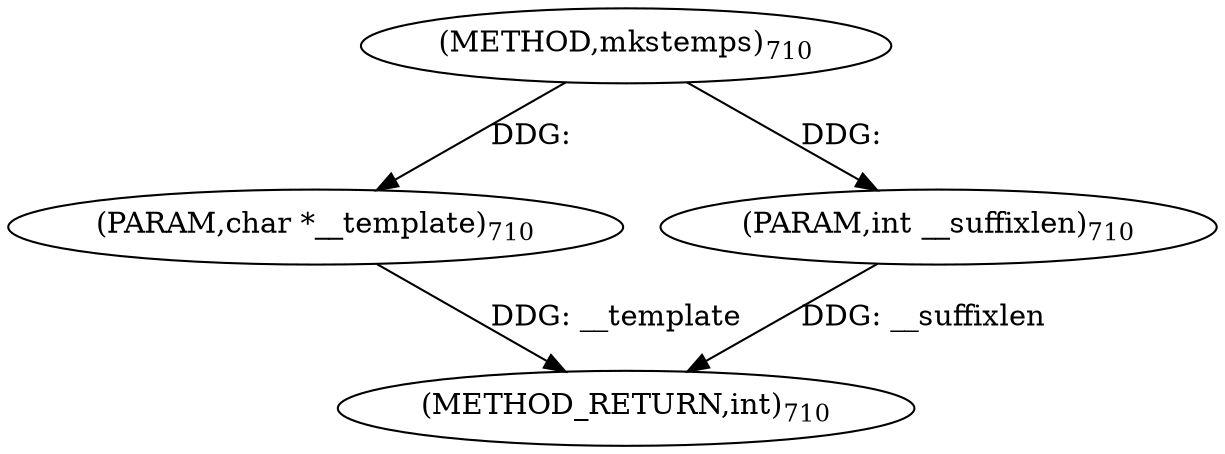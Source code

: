 digraph "mkstemps" {  
"4842" [label = <(METHOD,mkstemps)<SUB>710</SUB>> ]
"4845" [label = <(METHOD_RETURN,int)<SUB>710</SUB>> ]
"4843" [label = <(PARAM,char *__template)<SUB>710</SUB>> ]
"4844" [label = <(PARAM,int __suffixlen)<SUB>710</SUB>> ]
  "4843" -> "4845"  [ label = "DDG: __template"] 
  "4844" -> "4845"  [ label = "DDG: __suffixlen"] 
  "4842" -> "4843"  [ label = "DDG: "] 
  "4842" -> "4844"  [ label = "DDG: "] 
}
